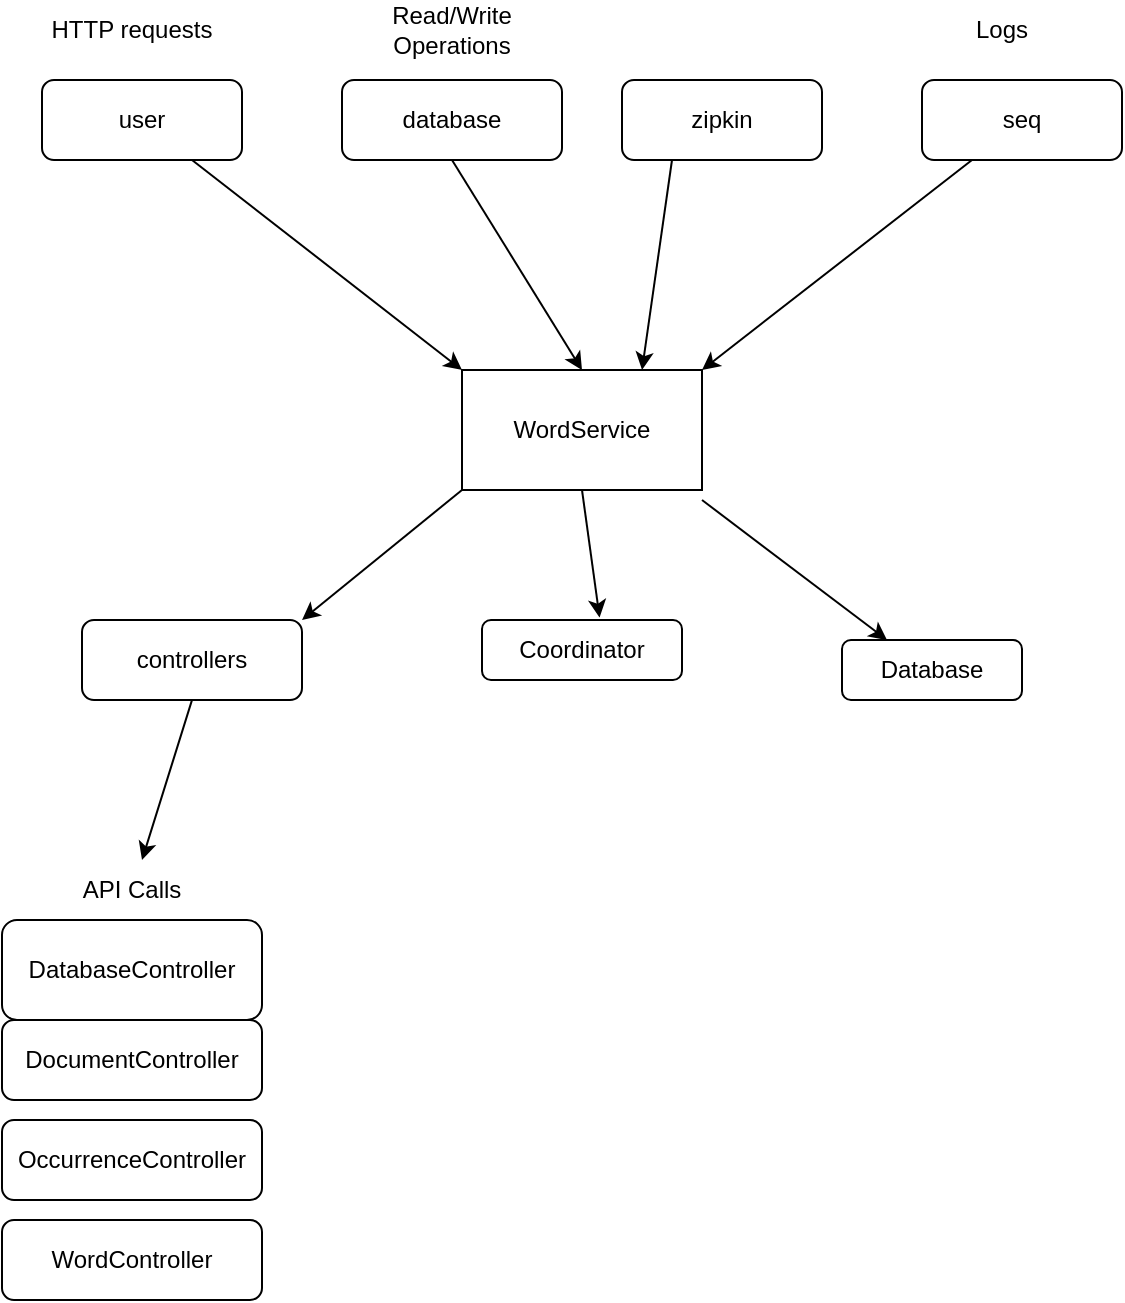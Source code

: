 <mxfile version="24.7.17">
  <diagram name="Side-1" id="QeFeoBRJKcRoihSQgV9_">
    <mxGraphModel dx="652" dy="874" grid="1" gridSize="10" guides="1" tooltips="1" connect="1" arrows="1" fold="1" page="1" pageScale="1" pageWidth="827" pageHeight="1169" math="0" shadow="0">
      <root>
        <mxCell id="0" />
        <mxCell id="1" parent="0" />
        <mxCell id="G1x29QLc5-iGXMgj-8TD-2" value="seq" style="rounded=1;whiteSpace=wrap;html=1;" vertex="1" parent="1">
          <mxGeometry x="490" y="410" width="100" height="40" as="geometry" />
        </mxCell>
        <mxCell id="G1x29QLc5-iGXMgj-8TD-3" value="zipkin" style="rounded=1;whiteSpace=wrap;html=1;" vertex="1" parent="1">
          <mxGeometry x="340" y="410" width="100" height="40" as="geometry" />
        </mxCell>
        <mxCell id="G1x29QLc5-iGXMgj-8TD-4" value="database" style="rounded=1;whiteSpace=wrap;html=1;" vertex="1" parent="1">
          <mxGeometry x="200" y="410" width="110" height="40" as="geometry" />
        </mxCell>
        <mxCell id="G1x29QLc5-iGXMgj-8TD-5" value="user" style="rounded=1;whiteSpace=wrap;html=1;" vertex="1" parent="1">
          <mxGeometry x="50" y="410" width="100" height="40" as="geometry" />
        </mxCell>
        <mxCell id="G1x29QLc5-iGXMgj-8TD-6" value="WordService" style="rounded=0;whiteSpace=wrap;html=1;" vertex="1" parent="1">
          <mxGeometry x="260" y="555" width="120" height="60" as="geometry" />
        </mxCell>
        <mxCell id="G1x29QLc5-iGXMgj-8TD-7" value="" style="endArrow=classic;html=1;rounded=0;entryX=0;entryY=0;entryDx=0;entryDy=0;exitX=0.75;exitY=1;exitDx=0;exitDy=0;" edge="1" parent="1" source="G1x29QLc5-iGXMgj-8TD-5" target="G1x29QLc5-iGXMgj-8TD-6">
          <mxGeometry width="50" height="50" relative="1" as="geometry">
            <mxPoint x="310" y="780" as="sourcePoint" />
            <mxPoint x="360" y="730" as="targetPoint" />
          </mxGeometry>
        </mxCell>
        <mxCell id="G1x29QLc5-iGXMgj-8TD-8" value="" style="endArrow=classic;html=1;rounded=0;entryX=0.5;entryY=0;entryDx=0;entryDy=0;exitX=0.5;exitY=1;exitDx=0;exitDy=0;" edge="1" parent="1" source="G1x29QLc5-iGXMgj-8TD-4" target="G1x29QLc5-iGXMgj-8TD-6">
          <mxGeometry width="50" height="50" relative="1" as="geometry">
            <mxPoint x="310" y="780" as="sourcePoint" />
            <mxPoint x="360" y="730" as="targetPoint" />
          </mxGeometry>
        </mxCell>
        <mxCell id="G1x29QLc5-iGXMgj-8TD-9" value="" style="endArrow=classic;html=1;rounded=0;entryX=0.75;entryY=0;entryDx=0;entryDy=0;exitX=0.25;exitY=1;exitDx=0;exitDy=0;" edge="1" parent="1" source="G1x29QLc5-iGXMgj-8TD-3" target="G1x29QLc5-iGXMgj-8TD-6">
          <mxGeometry width="50" height="50" relative="1" as="geometry">
            <mxPoint x="310" y="780" as="sourcePoint" />
            <mxPoint x="360" y="730" as="targetPoint" />
          </mxGeometry>
        </mxCell>
        <mxCell id="G1x29QLc5-iGXMgj-8TD-10" value="" style="endArrow=classic;html=1;rounded=0;entryX=1;entryY=0;entryDx=0;entryDy=0;exitX=0.25;exitY=1;exitDx=0;exitDy=0;" edge="1" parent="1" source="G1x29QLc5-iGXMgj-8TD-2" target="G1x29QLc5-iGXMgj-8TD-6">
          <mxGeometry width="50" height="50" relative="1" as="geometry">
            <mxPoint x="310" y="780" as="sourcePoint" />
            <mxPoint x="360" y="730" as="targetPoint" />
          </mxGeometry>
        </mxCell>
        <mxCell id="G1x29QLc5-iGXMgj-8TD-11" value="controllers" style="rounded=1;whiteSpace=wrap;html=1;" vertex="1" parent="1">
          <mxGeometry x="70" y="680" width="110" height="40" as="geometry" />
        </mxCell>
        <mxCell id="G1x29QLc5-iGXMgj-8TD-12" value="" style="endArrow=classic;html=1;rounded=0;entryX=1;entryY=0;entryDx=0;entryDy=0;exitX=0;exitY=1;exitDx=0;exitDy=0;" edge="1" parent="1" source="G1x29QLc5-iGXMgj-8TD-6" target="G1x29QLc5-iGXMgj-8TD-11">
          <mxGeometry width="50" height="50" relative="1" as="geometry">
            <mxPoint x="310" y="780" as="sourcePoint" />
            <mxPoint x="360" y="730" as="targetPoint" />
          </mxGeometry>
        </mxCell>
        <mxCell id="G1x29QLc5-iGXMgj-8TD-16" value="DatabaseController" style="rounded=1;whiteSpace=wrap;html=1;" vertex="1" parent="1">
          <mxGeometry x="30" y="830" width="130" height="50" as="geometry" />
        </mxCell>
        <mxCell id="G1x29QLc5-iGXMgj-8TD-17" value="DocumentController" style="rounded=1;whiteSpace=wrap;html=1;" vertex="1" parent="1">
          <mxGeometry x="30" y="880" width="130" height="40" as="geometry" />
        </mxCell>
        <mxCell id="G1x29QLc5-iGXMgj-8TD-18" value="OccurrenceController" style="rounded=1;whiteSpace=wrap;html=1;" vertex="1" parent="1">
          <mxGeometry x="30" y="930" width="130" height="40" as="geometry" />
        </mxCell>
        <mxCell id="G1x29QLc5-iGXMgj-8TD-19" value="WordController" style="rounded=1;whiteSpace=wrap;html=1;" vertex="1" parent="1">
          <mxGeometry x="30" y="980" width="130" height="40" as="geometry" />
        </mxCell>
        <mxCell id="G1x29QLc5-iGXMgj-8TD-20" value="" style="endArrow=classic;html=1;rounded=0;exitX=0.5;exitY=1;exitDx=0;exitDy=0;" edge="1" parent="1" source="G1x29QLc5-iGXMgj-8TD-11">
          <mxGeometry width="50" height="50" relative="1" as="geometry">
            <mxPoint x="310" y="780" as="sourcePoint" />
            <mxPoint x="100" y="800" as="targetPoint" />
          </mxGeometry>
        </mxCell>
        <mxCell id="G1x29QLc5-iGXMgj-8TD-21" value="Coordinator" style="rounded=1;whiteSpace=wrap;html=1;" vertex="1" parent="1">
          <mxGeometry x="270" y="680" width="100" height="30" as="geometry" />
        </mxCell>
        <mxCell id="G1x29QLc5-iGXMgj-8TD-22" value="" style="endArrow=classic;html=1;rounded=0;entryX=0.588;entryY=-0.04;entryDx=0;entryDy=0;entryPerimeter=0;exitX=0.5;exitY=1;exitDx=0;exitDy=0;" edge="1" parent="1" source="G1x29QLc5-iGXMgj-8TD-6" target="G1x29QLc5-iGXMgj-8TD-21">
          <mxGeometry width="50" height="50" relative="1" as="geometry">
            <mxPoint x="310" y="780" as="sourcePoint" />
            <mxPoint x="360" y="730" as="targetPoint" />
          </mxGeometry>
        </mxCell>
        <mxCell id="G1x29QLc5-iGXMgj-8TD-23" value="Database" style="rounded=1;whiteSpace=wrap;html=1;" vertex="1" parent="1">
          <mxGeometry x="450" y="690" width="90" height="30" as="geometry" />
        </mxCell>
        <mxCell id="G1x29QLc5-iGXMgj-8TD-24" value="" style="endArrow=classic;html=1;rounded=0;entryX=0.25;entryY=0;entryDx=0;entryDy=0;" edge="1" parent="1" target="G1x29QLc5-iGXMgj-8TD-23">
          <mxGeometry width="50" height="50" relative="1" as="geometry">
            <mxPoint x="380" y="620" as="sourcePoint" />
            <mxPoint x="360" y="730" as="targetPoint" />
          </mxGeometry>
        </mxCell>
        <mxCell id="G1x29QLc5-iGXMgj-8TD-27" value="API Calls" style="text;strokeColor=none;align=center;fillColor=none;html=1;verticalAlign=middle;whiteSpace=wrap;rounded=0;" vertex="1" parent="1">
          <mxGeometry x="65" y="800" width="60" height="30" as="geometry" />
        </mxCell>
        <mxCell id="G1x29QLc5-iGXMgj-8TD-31" value="Read/Write Operations" style="text;strokeColor=none;align=center;fillColor=none;html=1;verticalAlign=middle;whiteSpace=wrap;rounded=0;" vertex="1" parent="1">
          <mxGeometry x="205" y="370" width="100" height="30" as="geometry" />
        </mxCell>
        <mxCell id="G1x29QLc5-iGXMgj-8TD-32" value="Logs" style="text;strokeColor=none;align=center;fillColor=none;html=1;verticalAlign=middle;whiteSpace=wrap;rounded=0;" vertex="1" parent="1">
          <mxGeometry x="480" y="370" width="100" height="30" as="geometry" />
        </mxCell>
        <mxCell id="G1x29QLc5-iGXMgj-8TD-33" value="HTTP requests" style="text;strokeColor=none;align=center;fillColor=none;html=1;verticalAlign=middle;whiteSpace=wrap;rounded=0;" vertex="1" parent="1">
          <mxGeometry x="45" y="370" width="100" height="30" as="geometry" />
        </mxCell>
      </root>
    </mxGraphModel>
  </diagram>
</mxfile>
